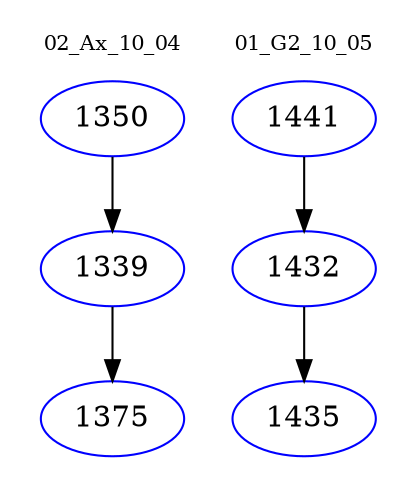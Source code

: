 digraph{
subgraph cluster_0 {
color = white
label = "02_Ax_10_04";
fontsize=10;
T0_1350 [label="1350", color="blue"]
T0_1350 -> T0_1339 [color="black"]
T0_1339 [label="1339", color="blue"]
T0_1339 -> T0_1375 [color="black"]
T0_1375 [label="1375", color="blue"]
}
subgraph cluster_1 {
color = white
label = "01_G2_10_05";
fontsize=10;
T1_1441 [label="1441", color="blue"]
T1_1441 -> T1_1432 [color="black"]
T1_1432 [label="1432", color="blue"]
T1_1432 -> T1_1435 [color="black"]
T1_1435 [label="1435", color="blue"]
}
}
